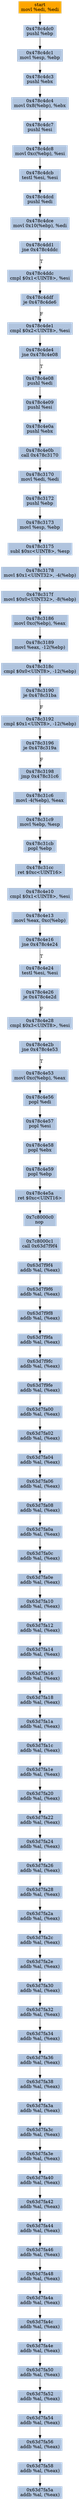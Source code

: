 digraph G {
node[shape=rectangle,style=filled,fillcolor=lightsteelblue,color=lightsteelblue]
bgcolor="transparent"
a0x478c4dbemovl_edi_edi[label="start\nmovl %edi, %edi",color="lightgrey",fillcolor="orange"];
a0x478c4dc0pushl_ebp[label="0x478c4dc0\npushl %ebp"];
a0x478c4dc1movl_esp_ebp[label="0x478c4dc1\nmovl %esp, %ebp"];
a0x478c4dc3pushl_ebx[label="0x478c4dc3\npushl %ebx"];
a0x478c4dc4movl_0x8ebp__ebx[label="0x478c4dc4\nmovl 0x8(%ebp), %ebx"];
a0x478c4dc7pushl_esi[label="0x478c4dc7\npushl %esi"];
a0x478c4dc8movl_0xcebp__esi[label="0x478c4dc8\nmovl 0xc(%ebp), %esi"];
a0x478c4dcbtestl_esi_esi[label="0x478c4dcb\ntestl %esi, %esi"];
a0x478c4dcdpushl_edi[label="0x478c4dcd\npushl %edi"];
a0x478c4dcemovl_0x10ebp__edi[label="0x478c4dce\nmovl 0x10(%ebp), %edi"];
a0x478c4dd1jne_0x478c4ddc[label="0x478c4dd1\njne 0x478c4ddc"];
a0x478c4ddccmpl_0x1UINT8_esi[label="0x478c4ddc\ncmpl $0x1<UINT8>, %esi"];
a0x478c4ddfje_0x478c4de6[label="0x478c4ddf\nje 0x478c4de6"];
a0x478c4de1cmpl_0x2UINT8_esi[label="0x478c4de1\ncmpl $0x2<UINT8>, %esi"];
a0x478c4de4jne_0x478c4e08[label="0x478c4de4\njne 0x478c4e08"];
a0x478c4e08pushl_edi[label="0x478c4e08\npushl %edi"];
a0x478c4e09pushl_esi[label="0x478c4e09\npushl %esi"];
a0x478c4e0apushl_ebx[label="0x478c4e0a\npushl %ebx"];
a0x478c4e0bcall_0x478c3170[label="0x478c4e0b\ncall 0x478c3170"];
a0x478c3170movl_edi_edi[label="0x478c3170\nmovl %edi, %edi"];
a0x478c3172pushl_ebp[label="0x478c3172\npushl %ebp"];
a0x478c3173movl_esp_ebp[label="0x478c3173\nmovl %esp, %ebp"];
a0x478c3175subl_0xcUINT8_esp[label="0x478c3175\nsubl $0xc<UINT8>, %esp"];
a0x478c3178movl_0x1UINT32__4ebp_[label="0x478c3178\nmovl $0x1<UINT32>, -4(%ebp)"];
a0x478c317fmovl_0x0UINT32__8ebp_[label="0x478c317f\nmovl $0x0<UINT32>, -8(%ebp)"];
a0x478c3186movl_0xcebp__eax[label="0x478c3186\nmovl 0xc(%ebp), %eax"];
a0x478c3189movl_eax__12ebp_[label="0x478c3189\nmovl %eax, -12(%ebp)"];
a0x478c318ccmpl_0x0UINT8__12ebp_[label="0x478c318c\ncmpl $0x0<UINT8>, -12(%ebp)"];
a0x478c3190je_0x478c31ba[label="0x478c3190\nje 0x478c31ba"];
a0x478c3192cmpl_0x1UINT8__12ebp_[label="0x478c3192\ncmpl $0x1<UINT8>, -12(%ebp)"];
a0x478c3196je_0x478c319a[label="0x478c3196\nje 0x478c319a"];
a0x478c3198jmp_0x478c31c6[label="0x478c3198\njmp 0x478c31c6"];
a0x478c31c6movl__4ebp__eax[label="0x478c31c6\nmovl -4(%ebp), %eax"];
a0x478c31c9movl_ebp_esp[label="0x478c31c9\nmovl %ebp, %esp"];
a0x478c31cbpopl_ebp[label="0x478c31cb\npopl %ebp"];
a0x478c31ccret_0xcUINT16[label="0x478c31cc\nret $0xc<UINT16>"];
a0x478c4e10cmpl_0x1UINT8_esi[label="0x478c4e10\ncmpl $0x1<UINT8>, %esi"];
a0x478c4e13movl_eax_0xcebp_[label="0x478c4e13\nmovl %eax, 0xc(%ebp)"];
a0x478c4e16jne_0x478c4e24[label="0x478c4e16\njne 0x478c4e24"];
a0x478c4e24testl_esi_esi[label="0x478c4e24\ntestl %esi, %esi"];
a0x478c4e26je_0x478c4e2d[label="0x478c4e26\nje 0x478c4e2d"];
a0x478c4e28cmpl_0x3UINT8_esi[label="0x478c4e28\ncmpl $0x3<UINT8>, %esi"];
a0x478c4e2bjne_0x478c4e53[label="0x478c4e2b\njne 0x478c4e53"];
a0x478c4e53movl_0xcebp__eax[label="0x478c4e53\nmovl 0xc(%ebp), %eax"];
a0x478c4e56popl_edi[label="0x478c4e56\npopl %edi"];
a0x478c4e57popl_esi[label="0x478c4e57\npopl %esi"];
a0x478c4e58popl_ebx[label="0x478c4e58\npopl %ebx"];
a0x478c4e59popl_ebp[label="0x478c4e59\npopl %ebp"];
a0x478c4e5aret_0xcUINT16[label="0x478c4e5a\nret $0xc<UINT16>"];
a0x7c8000c0nop_[label="0x7c8000c0\nnop "];
a0x7c8000c1call_0x63d7f9f4[label="0x7c8000c1\ncall 0x63d7f9f4"];
a0x63d7f9f4addb_al_eax_[label="0x63d7f9f4\naddb %al, (%eax)"];
a0x63d7f9f6addb_al_eax_[label="0x63d7f9f6\naddb %al, (%eax)"];
a0x63d7f9f8addb_al_eax_[label="0x63d7f9f8\naddb %al, (%eax)"];
a0x63d7f9faaddb_al_eax_[label="0x63d7f9fa\naddb %al, (%eax)"];
a0x63d7f9fcaddb_al_eax_[label="0x63d7f9fc\naddb %al, (%eax)"];
a0x63d7f9feaddb_al_eax_[label="0x63d7f9fe\naddb %al, (%eax)"];
a0x63d7fa00addb_al_eax_[label="0x63d7fa00\naddb %al, (%eax)"];
a0x63d7fa02addb_al_eax_[label="0x63d7fa02\naddb %al, (%eax)"];
a0x63d7fa04addb_al_eax_[label="0x63d7fa04\naddb %al, (%eax)"];
a0x63d7fa06addb_al_eax_[label="0x63d7fa06\naddb %al, (%eax)"];
a0x63d7fa08addb_al_eax_[label="0x63d7fa08\naddb %al, (%eax)"];
a0x63d7fa0aaddb_al_eax_[label="0x63d7fa0a\naddb %al, (%eax)"];
a0x63d7fa0caddb_al_eax_[label="0x63d7fa0c\naddb %al, (%eax)"];
a0x63d7fa0eaddb_al_eax_[label="0x63d7fa0e\naddb %al, (%eax)"];
a0x63d7fa10addb_al_eax_[label="0x63d7fa10\naddb %al, (%eax)"];
a0x63d7fa12addb_al_eax_[label="0x63d7fa12\naddb %al, (%eax)"];
a0x63d7fa14addb_al_eax_[label="0x63d7fa14\naddb %al, (%eax)"];
a0x63d7fa16addb_al_eax_[label="0x63d7fa16\naddb %al, (%eax)"];
a0x63d7fa18addb_al_eax_[label="0x63d7fa18\naddb %al, (%eax)"];
a0x63d7fa1aaddb_al_eax_[label="0x63d7fa1a\naddb %al, (%eax)"];
a0x63d7fa1caddb_al_eax_[label="0x63d7fa1c\naddb %al, (%eax)"];
a0x63d7fa1eaddb_al_eax_[label="0x63d7fa1e\naddb %al, (%eax)"];
a0x63d7fa20addb_al_eax_[label="0x63d7fa20\naddb %al, (%eax)"];
a0x63d7fa22addb_al_eax_[label="0x63d7fa22\naddb %al, (%eax)"];
a0x63d7fa24addb_al_eax_[label="0x63d7fa24\naddb %al, (%eax)"];
a0x63d7fa26addb_al_eax_[label="0x63d7fa26\naddb %al, (%eax)"];
a0x63d7fa28addb_al_eax_[label="0x63d7fa28\naddb %al, (%eax)"];
a0x63d7fa2aaddb_al_eax_[label="0x63d7fa2a\naddb %al, (%eax)"];
a0x63d7fa2caddb_al_eax_[label="0x63d7fa2c\naddb %al, (%eax)"];
a0x63d7fa2eaddb_al_eax_[label="0x63d7fa2e\naddb %al, (%eax)"];
a0x63d7fa30addb_al_eax_[label="0x63d7fa30\naddb %al, (%eax)"];
a0x63d7fa32addb_al_eax_[label="0x63d7fa32\naddb %al, (%eax)"];
a0x63d7fa34addb_al_eax_[label="0x63d7fa34\naddb %al, (%eax)"];
a0x63d7fa36addb_al_eax_[label="0x63d7fa36\naddb %al, (%eax)"];
a0x63d7fa38addb_al_eax_[label="0x63d7fa38\naddb %al, (%eax)"];
a0x63d7fa3aaddb_al_eax_[label="0x63d7fa3a\naddb %al, (%eax)"];
a0x63d7fa3caddb_al_eax_[label="0x63d7fa3c\naddb %al, (%eax)"];
a0x63d7fa3eaddb_al_eax_[label="0x63d7fa3e\naddb %al, (%eax)"];
a0x63d7fa40addb_al_eax_[label="0x63d7fa40\naddb %al, (%eax)"];
a0x63d7fa42addb_al_eax_[label="0x63d7fa42\naddb %al, (%eax)"];
a0x63d7fa44addb_al_eax_[label="0x63d7fa44\naddb %al, (%eax)"];
a0x63d7fa46addb_al_eax_[label="0x63d7fa46\naddb %al, (%eax)"];
a0x63d7fa48addb_al_eax_[label="0x63d7fa48\naddb %al, (%eax)"];
a0x63d7fa4aaddb_al_eax_[label="0x63d7fa4a\naddb %al, (%eax)"];
a0x63d7fa4caddb_al_eax_[label="0x63d7fa4c\naddb %al, (%eax)"];
a0x63d7fa4eaddb_al_eax_[label="0x63d7fa4e\naddb %al, (%eax)"];
a0x63d7fa50addb_al_eax_[label="0x63d7fa50\naddb %al, (%eax)"];
a0x63d7fa52addb_al_eax_[label="0x63d7fa52\naddb %al, (%eax)"];
a0x63d7fa54addb_al_eax_[label="0x63d7fa54\naddb %al, (%eax)"];
a0x63d7fa56addb_al_eax_[label="0x63d7fa56\naddb %al, (%eax)"];
a0x63d7fa58addb_al_eax_[label="0x63d7fa58\naddb %al, (%eax)"];
a0x63d7fa5aaddb_al_eax_[label="0x63d7fa5a\naddb %al, (%eax)"];
a0x478c4dbemovl_edi_edi -> a0x478c4dc0pushl_ebp [color="#000000"];
a0x478c4dc0pushl_ebp -> a0x478c4dc1movl_esp_ebp [color="#000000"];
a0x478c4dc1movl_esp_ebp -> a0x478c4dc3pushl_ebx [color="#000000"];
a0x478c4dc3pushl_ebx -> a0x478c4dc4movl_0x8ebp__ebx [color="#000000"];
a0x478c4dc4movl_0x8ebp__ebx -> a0x478c4dc7pushl_esi [color="#000000"];
a0x478c4dc7pushl_esi -> a0x478c4dc8movl_0xcebp__esi [color="#000000"];
a0x478c4dc8movl_0xcebp__esi -> a0x478c4dcbtestl_esi_esi [color="#000000"];
a0x478c4dcbtestl_esi_esi -> a0x478c4dcdpushl_edi [color="#000000"];
a0x478c4dcdpushl_edi -> a0x478c4dcemovl_0x10ebp__edi [color="#000000"];
a0x478c4dcemovl_0x10ebp__edi -> a0x478c4dd1jne_0x478c4ddc [color="#000000"];
a0x478c4dd1jne_0x478c4ddc -> a0x478c4ddccmpl_0x1UINT8_esi [color="#000000",label="T"];
a0x478c4ddccmpl_0x1UINT8_esi -> a0x478c4ddfje_0x478c4de6 [color="#000000"];
a0x478c4ddfje_0x478c4de6 -> a0x478c4de1cmpl_0x2UINT8_esi [color="#000000",label="F"];
a0x478c4de1cmpl_0x2UINT8_esi -> a0x478c4de4jne_0x478c4e08 [color="#000000"];
a0x478c4de4jne_0x478c4e08 -> a0x478c4e08pushl_edi [color="#000000",label="T"];
a0x478c4e08pushl_edi -> a0x478c4e09pushl_esi [color="#000000"];
a0x478c4e09pushl_esi -> a0x478c4e0apushl_ebx [color="#000000"];
a0x478c4e0apushl_ebx -> a0x478c4e0bcall_0x478c3170 [color="#000000"];
a0x478c4e0bcall_0x478c3170 -> a0x478c3170movl_edi_edi [color="#000000"];
a0x478c3170movl_edi_edi -> a0x478c3172pushl_ebp [color="#000000"];
a0x478c3172pushl_ebp -> a0x478c3173movl_esp_ebp [color="#000000"];
a0x478c3173movl_esp_ebp -> a0x478c3175subl_0xcUINT8_esp [color="#000000"];
a0x478c3175subl_0xcUINT8_esp -> a0x478c3178movl_0x1UINT32__4ebp_ [color="#000000"];
a0x478c3178movl_0x1UINT32__4ebp_ -> a0x478c317fmovl_0x0UINT32__8ebp_ [color="#000000"];
a0x478c317fmovl_0x0UINT32__8ebp_ -> a0x478c3186movl_0xcebp__eax [color="#000000"];
a0x478c3186movl_0xcebp__eax -> a0x478c3189movl_eax__12ebp_ [color="#000000"];
a0x478c3189movl_eax__12ebp_ -> a0x478c318ccmpl_0x0UINT8__12ebp_ [color="#000000"];
a0x478c318ccmpl_0x0UINT8__12ebp_ -> a0x478c3190je_0x478c31ba [color="#000000"];
a0x478c3190je_0x478c31ba -> a0x478c3192cmpl_0x1UINT8__12ebp_ [color="#000000",label="F"];
a0x478c3192cmpl_0x1UINT8__12ebp_ -> a0x478c3196je_0x478c319a [color="#000000"];
a0x478c3196je_0x478c319a -> a0x478c3198jmp_0x478c31c6 [color="#000000",label="F"];
a0x478c3198jmp_0x478c31c6 -> a0x478c31c6movl__4ebp__eax [color="#000000"];
a0x478c31c6movl__4ebp__eax -> a0x478c31c9movl_ebp_esp [color="#000000"];
a0x478c31c9movl_ebp_esp -> a0x478c31cbpopl_ebp [color="#000000"];
a0x478c31cbpopl_ebp -> a0x478c31ccret_0xcUINT16 [color="#000000"];
a0x478c31ccret_0xcUINT16 -> a0x478c4e10cmpl_0x1UINT8_esi [color="#000000"];
a0x478c4e10cmpl_0x1UINT8_esi -> a0x478c4e13movl_eax_0xcebp_ [color="#000000"];
a0x478c4e13movl_eax_0xcebp_ -> a0x478c4e16jne_0x478c4e24 [color="#000000"];
a0x478c4e16jne_0x478c4e24 -> a0x478c4e24testl_esi_esi [color="#000000",label="T"];
a0x478c4e24testl_esi_esi -> a0x478c4e26je_0x478c4e2d [color="#000000"];
a0x478c4e26je_0x478c4e2d -> a0x478c4e28cmpl_0x3UINT8_esi [color="#000000",label="F"];
a0x478c4e28cmpl_0x3UINT8_esi -> a0x478c4e2bjne_0x478c4e53 [color="#000000"];
a0x478c4e2bjne_0x478c4e53 -> a0x478c4e53movl_0xcebp__eax [color="#000000",label="T"];
a0x478c4e53movl_0xcebp__eax -> a0x478c4e56popl_edi [color="#000000"];
a0x478c4e56popl_edi -> a0x478c4e57popl_esi [color="#000000"];
a0x478c4e57popl_esi -> a0x478c4e58popl_ebx [color="#000000"];
a0x478c4e58popl_ebx -> a0x478c4e59popl_ebp [color="#000000"];
a0x478c4e59popl_ebp -> a0x478c4e5aret_0xcUINT16 [color="#000000"];
a0x478c4e5aret_0xcUINT16 -> a0x7c8000c0nop_ [color="#000000"];
a0x7c8000c0nop_ -> a0x7c8000c1call_0x63d7f9f4 [color="#000000"];
a0x7c8000c1call_0x63d7f9f4 -> a0x63d7f9f4addb_al_eax_ [color="#000000"];
a0x63d7f9f4addb_al_eax_ -> a0x63d7f9f6addb_al_eax_ [color="#000000"];
a0x63d7f9f6addb_al_eax_ -> a0x63d7f9f8addb_al_eax_ [color="#000000"];
a0x63d7f9f8addb_al_eax_ -> a0x63d7f9faaddb_al_eax_ [color="#000000"];
a0x63d7f9faaddb_al_eax_ -> a0x63d7f9fcaddb_al_eax_ [color="#000000"];
a0x63d7f9fcaddb_al_eax_ -> a0x63d7f9feaddb_al_eax_ [color="#000000"];
a0x63d7f9feaddb_al_eax_ -> a0x63d7fa00addb_al_eax_ [color="#000000"];
a0x63d7fa00addb_al_eax_ -> a0x63d7fa02addb_al_eax_ [color="#000000"];
a0x63d7fa02addb_al_eax_ -> a0x63d7fa04addb_al_eax_ [color="#000000"];
a0x63d7fa04addb_al_eax_ -> a0x63d7fa06addb_al_eax_ [color="#000000"];
a0x63d7fa06addb_al_eax_ -> a0x63d7fa08addb_al_eax_ [color="#000000"];
a0x63d7fa08addb_al_eax_ -> a0x63d7fa0aaddb_al_eax_ [color="#000000"];
a0x63d7fa0aaddb_al_eax_ -> a0x63d7fa0caddb_al_eax_ [color="#000000"];
a0x63d7fa0caddb_al_eax_ -> a0x63d7fa0eaddb_al_eax_ [color="#000000"];
a0x63d7fa0eaddb_al_eax_ -> a0x63d7fa10addb_al_eax_ [color="#000000"];
a0x63d7fa10addb_al_eax_ -> a0x63d7fa12addb_al_eax_ [color="#000000"];
a0x63d7fa12addb_al_eax_ -> a0x63d7fa14addb_al_eax_ [color="#000000"];
a0x63d7fa14addb_al_eax_ -> a0x63d7fa16addb_al_eax_ [color="#000000"];
a0x63d7fa16addb_al_eax_ -> a0x63d7fa18addb_al_eax_ [color="#000000"];
a0x63d7fa18addb_al_eax_ -> a0x63d7fa1aaddb_al_eax_ [color="#000000"];
a0x63d7fa1aaddb_al_eax_ -> a0x63d7fa1caddb_al_eax_ [color="#000000"];
a0x63d7fa1caddb_al_eax_ -> a0x63d7fa1eaddb_al_eax_ [color="#000000"];
a0x63d7fa1eaddb_al_eax_ -> a0x63d7fa20addb_al_eax_ [color="#000000"];
a0x63d7fa20addb_al_eax_ -> a0x63d7fa22addb_al_eax_ [color="#000000"];
a0x63d7fa22addb_al_eax_ -> a0x63d7fa24addb_al_eax_ [color="#000000"];
a0x63d7fa24addb_al_eax_ -> a0x63d7fa26addb_al_eax_ [color="#000000"];
a0x63d7fa26addb_al_eax_ -> a0x63d7fa28addb_al_eax_ [color="#000000"];
a0x63d7fa28addb_al_eax_ -> a0x63d7fa2aaddb_al_eax_ [color="#000000"];
a0x63d7fa2aaddb_al_eax_ -> a0x63d7fa2caddb_al_eax_ [color="#000000"];
a0x63d7fa2caddb_al_eax_ -> a0x63d7fa2eaddb_al_eax_ [color="#000000"];
a0x63d7fa2eaddb_al_eax_ -> a0x63d7fa30addb_al_eax_ [color="#000000"];
a0x63d7fa30addb_al_eax_ -> a0x63d7fa32addb_al_eax_ [color="#000000"];
a0x63d7fa32addb_al_eax_ -> a0x63d7fa34addb_al_eax_ [color="#000000"];
a0x63d7fa34addb_al_eax_ -> a0x63d7fa36addb_al_eax_ [color="#000000"];
a0x63d7fa36addb_al_eax_ -> a0x63d7fa38addb_al_eax_ [color="#000000"];
a0x63d7fa38addb_al_eax_ -> a0x63d7fa3aaddb_al_eax_ [color="#000000"];
a0x63d7fa3aaddb_al_eax_ -> a0x63d7fa3caddb_al_eax_ [color="#000000"];
a0x63d7fa3caddb_al_eax_ -> a0x63d7fa3eaddb_al_eax_ [color="#000000"];
a0x63d7fa3eaddb_al_eax_ -> a0x63d7fa40addb_al_eax_ [color="#000000"];
a0x63d7fa40addb_al_eax_ -> a0x63d7fa42addb_al_eax_ [color="#000000"];
a0x63d7fa42addb_al_eax_ -> a0x63d7fa44addb_al_eax_ [color="#000000"];
a0x63d7fa44addb_al_eax_ -> a0x63d7fa46addb_al_eax_ [color="#000000"];
a0x63d7fa46addb_al_eax_ -> a0x63d7fa48addb_al_eax_ [color="#000000"];
a0x63d7fa48addb_al_eax_ -> a0x63d7fa4aaddb_al_eax_ [color="#000000"];
a0x63d7fa4aaddb_al_eax_ -> a0x63d7fa4caddb_al_eax_ [color="#000000"];
a0x63d7fa4caddb_al_eax_ -> a0x63d7fa4eaddb_al_eax_ [color="#000000"];
a0x63d7fa4eaddb_al_eax_ -> a0x63d7fa50addb_al_eax_ [color="#000000"];
a0x63d7fa50addb_al_eax_ -> a0x63d7fa52addb_al_eax_ [color="#000000"];
a0x63d7fa52addb_al_eax_ -> a0x63d7fa54addb_al_eax_ [color="#000000"];
a0x63d7fa54addb_al_eax_ -> a0x63d7fa56addb_al_eax_ [color="#000000"];
a0x63d7fa56addb_al_eax_ -> a0x63d7fa58addb_al_eax_ [color="#000000"];
a0x63d7fa58addb_al_eax_ -> a0x63d7fa5aaddb_al_eax_ [color="#000000"];
}
